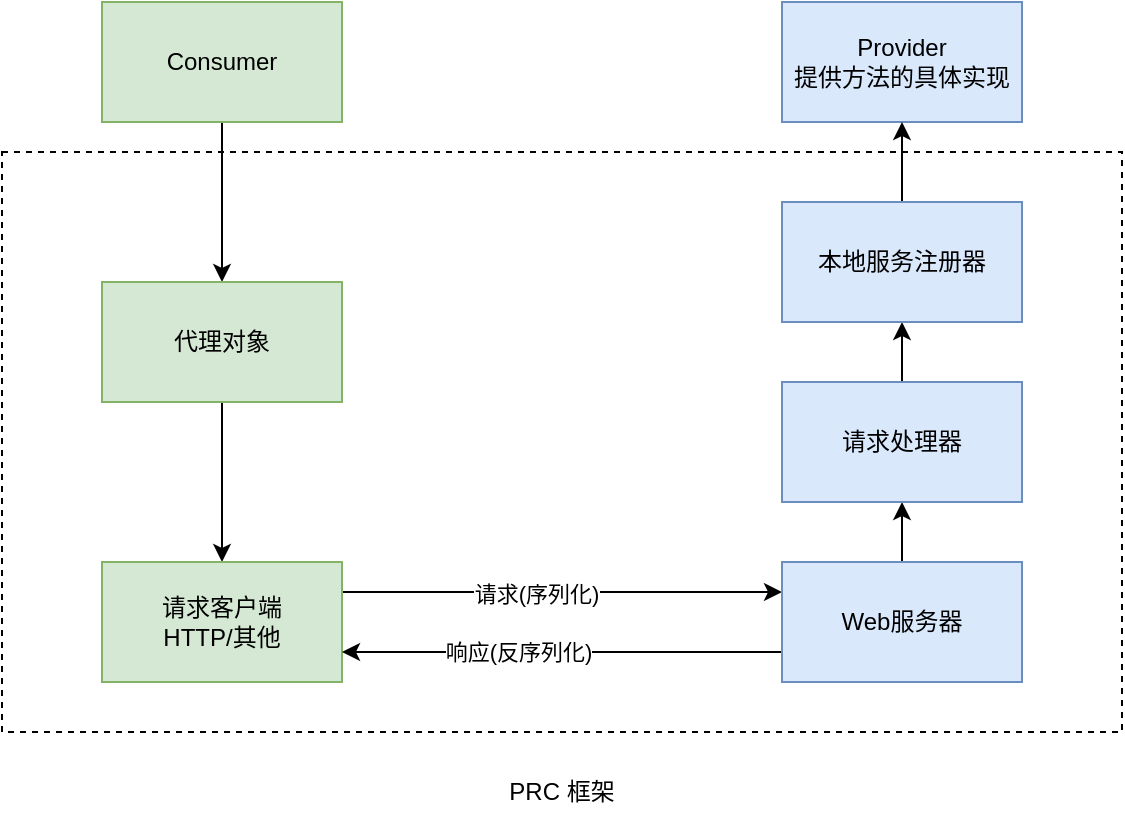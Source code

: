 <mxfile version="24.0.2" type="github" pages="2">
  <diagram name="第 1 页" id="hOd_X8FVOhGIH_-_oDzG">
    <mxGraphModel dx="1008" dy="600" grid="1" gridSize="10" guides="1" tooltips="1" connect="1" arrows="1" fold="1" page="1" pageScale="1" pageWidth="827" pageHeight="1169" math="0" shadow="0">
      <root>
        <mxCell id="0" />
        <mxCell id="1" parent="0" />
        <mxCell id="LUXyFCv8Ck5u1N0ZLcPh-22" value="" style="rounded=0;whiteSpace=wrap;html=1;dashed=1;" vertex="1" parent="1">
          <mxGeometry x="110" y="315" width="560" height="290" as="geometry" />
        </mxCell>
        <mxCell id="LUXyFCv8Ck5u1N0ZLcPh-5" value="" style="edgeStyle=orthogonalEdgeStyle;rounded=0;orthogonalLoop=1;jettySize=auto;html=1;" edge="1" parent="1" source="LUXyFCv8Ck5u1N0ZLcPh-1" target="LUXyFCv8Ck5u1N0ZLcPh-4">
          <mxGeometry relative="1" as="geometry" />
        </mxCell>
        <mxCell id="LUXyFCv8Ck5u1N0ZLcPh-1" value="Consumer" style="rounded=0;whiteSpace=wrap;html=1;fillColor=#d5e8d4;strokeColor=#82b366;" vertex="1" parent="1">
          <mxGeometry x="160" y="240" width="120" height="60" as="geometry" />
        </mxCell>
        <mxCell id="LUXyFCv8Ck5u1N0ZLcPh-2" value="Provider&lt;br&gt;提供方法的具体实现" style="rounded=0;whiteSpace=wrap;html=1;fillColor=#dae8fc;strokeColor=#6c8ebf;" vertex="1" parent="1">
          <mxGeometry x="500" y="240" width="120" height="60" as="geometry" />
        </mxCell>
        <mxCell id="LUXyFCv8Ck5u1N0ZLcPh-7" value="" style="edgeStyle=orthogonalEdgeStyle;rounded=0;orthogonalLoop=1;jettySize=auto;html=1;" edge="1" parent="1" source="LUXyFCv8Ck5u1N0ZLcPh-4" target="LUXyFCv8Ck5u1N0ZLcPh-6">
          <mxGeometry relative="1" as="geometry" />
        </mxCell>
        <mxCell id="LUXyFCv8Ck5u1N0ZLcPh-4" value="代理对象" style="rounded=0;whiteSpace=wrap;html=1;fillColor=#d5e8d4;strokeColor=#82b366;" vertex="1" parent="1">
          <mxGeometry x="160" y="380" width="120" height="60" as="geometry" />
        </mxCell>
        <mxCell id="LUXyFCv8Ck5u1N0ZLcPh-13" style="edgeStyle=orthogonalEdgeStyle;rounded=0;orthogonalLoop=1;jettySize=auto;html=1;entryX=0;entryY=0.25;entryDx=0;entryDy=0;exitX=1;exitY=0.25;exitDx=0;exitDy=0;" edge="1" parent="1" source="LUXyFCv8Ck5u1N0ZLcPh-6" target="LUXyFCv8Ck5u1N0ZLcPh-8">
          <mxGeometry relative="1" as="geometry" />
        </mxCell>
        <mxCell id="LUXyFCv8Ck5u1N0ZLcPh-14" value="请求(序列化)" style="edgeLabel;html=1;align=center;verticalAlign=middle;resizable=0;points=[];" vertex="1" connectable="0" parent="LUXyFCv8Ck5u1N0ZLcPh-13">
          <mxGeometry x="-0.124" y="-1" relative="1" as="geometry">
            <mxPoint as="offset" />
          </mxGeometry>
        </mxCell>
        <mxCell id="LUXyFCv8Ck5u1N0ZLcPh-6" value="请求客户端&lt;div&gt;HTTP/其他&lt;/div&gt;" style="whiteSpace=wrap;html=1;fillColor=#d5e8d4;strokeColor=#82b366;rounded=0;" vertex="1" parent="1">
          <mxGeometry x="160" y="520" width="120" height="60" as="geometry" />
        </mxCell>
        <mxCell id="LUXyFCv8Ck5u1N0ZLcPh-15" style="edgeStyle=orthogonalEdgeStyle;rounded=0;orthogonalLoop=1;jettySize=auto;html=1;exitX=0;exitY=0.75;exitDx=0;exitDy=0;entryX=1;entryY=0.75;entryDx=0;entryDy=0;" edge="1" parent="1" source="LUXyFCv8Ck5u1N0ZLcPh-8" target="LUXyFCv8Ck5u1N0ZLcPh-6">
          <mxGeometry relative="1" as="geometry" />
        </mxCell>
        <mxCell id="LUXyFCv8Ck5u1N0ZLcPh-16" value="响应(反序列化)" style="edgeLabel;html=1;align=center;verticalAlign=middle;resizable=0;points=[];" vertex="1" connectable="0" parent="LUXyFCv8Ck5u1N0ZLcPh-15">
          <mxGeometry x="0.2" relative="1" as="geometry">
            <mxPoint as="offset" />
          </mxGeometry>
        </mxCell>
        <mxCell id="LUXyFCv8Ck5u1N0ZLcPh-18" value="" style="edgeStyle=orthogonalEdgeStyle;rounded=0;orthogonalLoop=1;jettySize=auto;html=1;" edge="1" parent="1" source="LUXyFCv8Ck5u1N0ZLcPh-8" target="LUXyFCv8Ck5u1N0ZLcPh-17">
          <mxGeometry relative="1" as="geometry" />
        </mxCell>
        <mxCell id="LUXyFCv8Ck5u1N0ZLcPh-8" value="Web服务器" style="whiteSpace=wrap;html=1;fillColor=#dae8fc;strokeColor=#6c8ebf;rounded=0;" vertex="1" parent="1">
          <mxGeometry x="500" y="520" width="120" height="60" as="geometry" />
        </mxCell>
        <mxCell id="LUXyFCv8Ck5u1N0ZLcPh-20" value="" style="edgeStyle=orthogonalEdgeStyle;rounded=0;orthogonalLoop=1;jettySize=auto;html=1;" edge="1" parent="1" source="LUXyFCv8Ck5u1N0ZLcPh-17" target="LUXyFCv8Ck5u1N0ZLcPh-19">
          <mxGeometry relative="1" as="geometry" />
        </mxCell>
        <mxCell id="LUXyFCv8Ck5u1N0ZLcPh-17" value="请求处理器" style="whiteSpace=wrap;html=1;fillColor=#dae8fc;strokeColor=#6c8ebf;rounded=0;" vertex="1" parent="1">
          <mxGeometry x="500" y="430" width="120" height="60" as="geometry" />
        </mxCell>
        <mxCell id="LUXyFCv8Ck5u1N0ZLcPh-21" value="" style="edgeStyle=orthogonalEdgeStyle;rounded=0;orthogonalLoop=1;jettySize=auto;html=1;" edge="1" parent="1" source="LUXyFCv8Ck5u1N0ZLcPh-19" target="LUXyFCv8Ck5u1N0ZLcPh-2">
          <mxGeometry relative="1" as="geometry" />
        </mxCell>
        <mxCell id="LUXyFCv8Ck5u1N0ZLcPh-19" value="本地服务注册器" style="whiteSpace=wrap;html=1;fillColor=#dae8fc;strokeColor=#6c8ebf;rounded=0;" vertex="1" parent="1">
          <mxGeometry x="500" y="340" width="120" height="60" as="geometry" />
        </mxCell>
        <mxCell id="LUXyFCv8Ck5u1N0ZLcPh-23" value="PRC 框架" style="text;html=1;align=center;verticalAlign=middle;whiteSpace=wrap;rounded=0;" vertex="1" parent="1">
          <mxGeometry x="360" y="620" width="60" height="30" as="geometry" />
        </mxCell>
      </root>
    </mxGraphModel>
  </diagram>
  <diagram id="L1mQkJzJLbBh61FE3E1F" name="第 2 页">
    <mxGraphModel dx="1835" dy="600" grid="1" gridSize="10" guides="1" tooltips="1" connect="1" arrows="1" fold="1" page="1" pageScale="1" pageWidth="827" pageHeight="1169" math="0" shadow="0">
      <root>
        <mxCell id="0" />
        <mxCell id="1" parent="0" />
        <mxCell id="uyvUbbSDvIPFP692d4ds-23" value="" style="rounded=0;whiteSpace=wrap;html=1;dashed=1;dashPattern=8 8;" vertex="1" parent="1">
          <mxGeometry x="-80" y="190" width="720" height="470" as="geometry" />
        </mxCell>
        <mxCell id="uyvUbbSDvIPFP692d4ds-3" value="" style="edgeStyle=orthogonalEdgeStyle;rounded=0;orthogonalLoop=1;jettySize=auto;html=1;" edge="1" parent="1" source="uyvUbbSDvIPFP692d4ds-1" target="uyvUbbSDvIPFP692d4ds-2">
          <mxGeometry relative="1" as="geometry" />
        </mxCell>
        <mxCell id="uyvUbbSDvIPFP692d4ds-24" style="edgeStyle=orthogonalEdgeStyle;rounded=0;orthogonalLoop=1;jettySize=auto;html=1;" edge="1" parent="1" source="uyvUbbSDvIPFP692d4ds-1" target="uyvUbbSDvIPFP692d4ds-13">
          <mxGeometry relative="1" as="geometry" />
        </mxCell>
        <mxCell id="uyvUbbSDvIPFP692d4ds-26" value="调用方法" style="edgeLabel;html=1;align=center;verticalAlign=middle;resizable=0;points=[];" vertex="1" connectable="0" parent="uyvUbbSDvIPFP692d4ds-24">
          <mxGeometry x="-0.203" y="2" relative="1" as="geometry">
            <mxPoint as="offset" />
          </mxGeometry>
        </mxCell>
        <mxCell id="uyvUbbSDvIPFP692d4ds-1" value="消费者" style="strokeWidth=2;html=1;shape=mxgraph.flowchart.start_1;whiteSpace=wrap;fillColor=#f5f5f5;fontColor=#333333;strokeColor=#666666;" vertex="1" parent="1">
          <mxGeometry x="130" y="120" width="100" height="60" as="geometry" />
        </mxCell>
        <mxCell id="uyvUbbSDvIPFP692d4ds-5" value="" style="edgeStyle=orthogonalEdgeStyle;rounded=0;orthogonalLoop=1;jettySize=auto;html=1;" edge="1" parent="1" source="uyvUbbSDvIPFP692d4ds-2" target="uyvUbbSDvIPFP692d4ds-4">
          <mxGeometry relative="1" as="geometry" />
        </mxCell>
        <mxCell id="uyvUbbSDvIPFP692d4ds-2" value="创建服务类" style="whiteSpace=wrap;html=1;strokeWidth=2;fillColor=#dae8fc;strokeColor=#6c8ebf;" vertex="1" parent="1">
          <mxGeometry x="120" y="220" width="120" height="60" as="geometry" />
        </mxCell>
        <mxCell id="uyvUbbSDvIPFP692d4ds-7" value="" style="edgeStyle=orthogonalEdgeStyle;rounded=0;orthogonalLoop=1;jettySize=auto;html=1;" edge="1" parent="1" source="uyvUbbSDvIPFP692d4ds-4" target="uyvUbbSDvIPFP692d4ds-6">
          <mxGeometry relative="1" as="geometry" />
        </mxCell>
        <mxCell id="uyvUbbSDvIPFP692d4ds-11" value="" style="edgeStyle=orthogonalEdgeStyle;rounded=0;orthogonalLoop=1;jettySize=auto;html=1;" edge="1" parent="1" source="uyvUbbSDvIPFP692d4ds-4" target="uyvUbbSDvIPFP692d4ds-10">
          <mxGeometry relative="1" as="geometry" />
        </mxCell>
        <mxCell id="uyvUbbSDvIPFP692d4ds-4" value="代理方式" style="rhombus;whiteSpace=wrap;html=1;fillColor=#d5e8d4;strokeColor=#82b366;strokeWidth=2;" vertex="1" parent="1">
          <mxGeometry x="140" y="310" width="80" height="80" as="geometry" />
        </mxCell>
        <mxCell id="uyvUbbSDvIPFP692d4ds-9" value="" style="edgeStyle=orthogonalEdgeStyle;rounded=0;orthogonalLoop=1;jettySize=auto;html=1;" edge="1" parent="1" source="uyvUbbSDvIPFP692d4ds-6" target="uyvUbbSDvIPFP692d4ds-8">
          <mxGeometry relative="1" as="geometry" />
        </mxCell>
        <mxCell id="uyvUbbSDvIPFP692d4ds-6" value="动态代理创建代理实例&lt;div&gt;JDK/CGLIB&lt;/div&gt;" style="whiteSpace=wrap;html=1;fillColor=#ffe6cc;strokeColor=#d79b00;strokeWidth=2;" vertex="1" parent="1">
          <mxGeometry x="120" y="430" width="120" height="60" as="geometry" />
        </mxCell>
        <mxCell id="uyvUbbSDvIPFP692d4ds-29" value="" style="edgeStyle=orthogonalEdgeStyle;rounded=0;orthogonalLoop=1;jettySize=auto;html=1;" edge="1" parent="1" source="uyvUbbSDvIPFP692d4ds-8" target="uyvUbbSDvIPFP692d4ds-28">
          <mxGeometry relative="1" as="geometry" />
        </mxCell>
        <mxCell id="uyvUbbSDvIPFP692d4ds-8" value="调用目标方法&lt;div&gt;调用请求&lt;/div&gt;" style="whiteSpace=wrap;html=1;fillColor=#fff2cc;strokeColor=#d6b656;strokeWidth=2;" vertex="1" parent="1">
          <mxGeometry x="120" y="550" width="120" height="60" as="geometry" />
        </mxCell>
        <mxCell id="uyvUbbSDvIPFP692d4ds-12" style="edgeStyle=orthogonalEdgeStyle;rounded=0;orthogonalLoop=1;jettySize=auto;html=1;" edge="1" parent="1" source="uyvUbbSDvIPFP692d4ds-10" target="uyvUbbSDvIPFP692d4ds-8">
          <mxGeometry relative="1" as="geometry">
            <mxPoint x="-10" y="600" as="targetPoint" />
            <Array as="points">
              <mxPoint x="-10" y="580" />
            </Array>
          </mxGeometry>
        </mxCell>
        <mxCell id="uyvUbbSDvIPFP692d4ds-10" value="静态代理&lt;div&gt;（重复编码）&lt;/div&gt;" style="whiteSpace=wrap;html=1;fillColor=#ffe6cc;strokeColor=#d79b00;strokeWidth=2;" vertex="1" parent="1">
          <mxGeometry x="-70" y="430" width="120" height="60" as="geometry" />
        </mxCell>
        <mxCell id="uyvUbbSDvIPFP692d4ds-15" value="" style="edgeStyle=orthogonalEdgeStyle;rounded=0;orthogonalLoop=1;jettySize=auto;html=1;" edge="1" parent="1" source="uyvUbbSDvIPFP692d4ds-13" target="uyvUbbSDvIPFP692d4ds-14">
          <mxGeometry relative="1" as="geometry" />
        </mxCell>
        <mxCell id="uyvUbbSDvIPFP692d4ds-13" value="提供者" style="strokeWidth=2;html=1;shape=mxgraph.flowchart.start_1;whiteSpace=wrap;fillColor=#f5f5f5;fontColor=#333333;strokeColor=#666666;" vertex="1" parent="1">
          <mxGeometry x="440" y="120" width="100" height="60" as="geometry" />
        </mxCell>
        <mxCell id="uyvUbbSDvIPFP692d4ds-17" value="" style="edgeStyle=orthogonalEdgeStyle;rounded=0;orthogonalLoop=1;jettySize=auto;html=1;" edge="1" parent="1" source="uyvUbbSDvIPFP692d4ds-14" target="uyvUbbSDvIPFP692d4ds-16">
          <mxGeometry relative="1" as="geometry" />
        </mxCell>
        <mxCell id="uyvUbbSDvIPFP692d4ds-14" value="注册服务以提供" style="whiteSpace=wrap;html=1;fillColor=#f8cecc;strokeColor=#b85450;strokeWidth=2;" vertex="1" parent="1">
          <mxGeometry x="430" y="220" width="120" height="60" as="geometry" />
        </mxCell>
        <mxCell id="uyvUbbSDvIPFP692d4ds-19" value="" style="edgeStyle=orthogonalEdgeStyle;rounded=0;orthogonalLoop=1;jettySize=auto;html=1;" edge="1" parent="1" source="uyvUbbSDvIPFP692d4ds-16" target="uyvUbbSDvIPFP692d4ds-18">
          <mxGeometry relative="1" as="geometry" />
        </mxCell>
        <mxCell id="uyvUbbSDvIPFP692d4ds-16" value="本地注册" style="whiteSpace=wrap;html=1;fillColor=#e1d5e7;strokeColor=#9673a6;strokeWidth=2;" vertex="1" parent="1">
          <mxGeometry x="430" y="320" width="120" height="60" as="geometry" />
        </mxCell>
        <mxCell id="uyvUbbSDvIPFP692d4ds-21" value="" style="edgeStyle=orthogonalEdgeStyle;rounded=0;orthogonalLoop=1;jettySize=auto;html=1;" edge="1" parent="1" source="uyvUbbSDvIPFP692d4ds-18" target="uyvUbbSDvIPFP692d4ds-20">
          <mxGeometry relative="1" as="geometry" />
        </mxCell>
        <mxCell id="uyvUbbSDvIPFP692d4ds-18" value="对外提供服务，使用 Vert.x" style="whiteSpace=wrap;html=1;fillColor=#60a917;strokeColor=#2D7600;strokeWidth=2;fontColor=#ffffff;" vertex="1" parent="1">
          <mxGeometry x="430" y="440" width="120" height="60" as="geometry" />
        </mxCell>
        <mxCell id="uyvUbbSDvIPFP692d4ds-20" value="处理请求" style="whiteSpace=wrap;html=1;fillColor=#e3c800;strokeColor=#B09500;strokeWidth=2;fontColor=#000000;" vertex="1" parent="1">
          <mxGeometry x="430" y="550" width="120" height="60" as="geometry" />
        </mxCell>
        <mxCell id="uyvUbbSDvIPFP692d4ds-27" value="RPC 服务" style="text;html=1;align=center;verticalAlign=middle;whiteSpace=wrap;rounded=0;" vertex="1" parent="1">
          <mxGeometry x="-50" y="210" width="110" height="70" as="geometry" />
        </mxCell>
        <mxCell id="uyvUbbSDvIPFP692d4ds-30" value="" style="edgeStyle=orthogonalEdgeStyle;rounded=0;orthogonalLoop=1;jettySize=auto;html=1;" edge="1" parent="1" source="uyvUbbSDvIPFP692d4ds-28" target="uyvUbbSDvIPFP692d4ds-20">
          <mxGeometry relative="1" as="geometry" />
        </mxCell>
        <mxCell id="uyvUbbSDvIPFP692d4ds-28" value="序列化请求参数" style="whiteSpace=wrap;html=1;fillColor=#b1ddf0;strokeColor=#10739e;strokeWidth=2;" vertex="1" parent="1">
          <mxGeometry x="270" y="550" width="120" height="60" as="geometry" />
        </mxCell>
      </root>
    </mxGraphModel>
  </diagram>
</mxfile>
